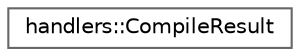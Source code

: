 digraph "Graphical Class Hierarchy"
{
 // LATEX_PDF_SIZE
  bgcolor="transparent";
  edge [fontname=Helvetica,fontsize=10,labelfontname=Helvetica,labelfontsize=10];
  node [fontname=Helvetica,fontsize=10,shape=box,height=0.2,width=0.4];
  rankdir="LR";
  Node0 [id="Node000000",label="handlers::CompileResult",height=0.2,width=0.4,color="grey40", fillcolor="white", style="filled",URL="$structhandlers_1_1CompileResult.html",tooltip=" "];
}
